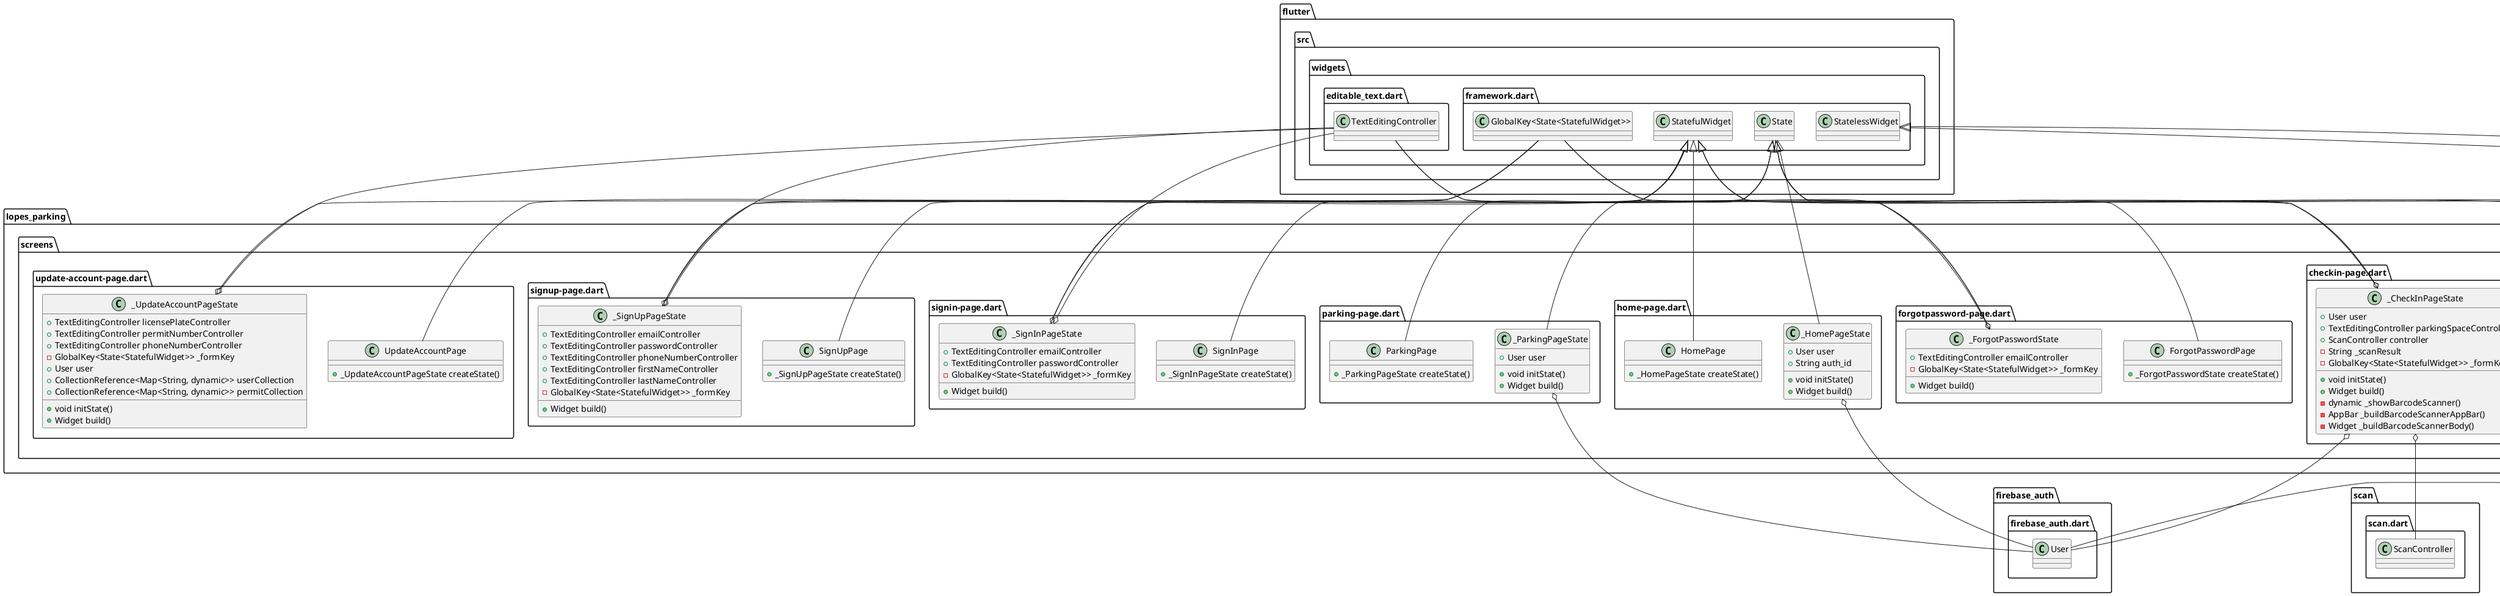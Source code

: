@startuml
set namespaceSeparator ::

class "lopes_parking::main.dart::MyApp" {
  +Widget build()
}

"flutter::src::widgets::framework.dart::StatelessWidget" <|-- "lopes_parking::main.dart::MyApp"

class "lopes_parking::main.dart::AuthenticationWrapper" {
  +Widget build()
}

"flutter::src::widgets::framework.dart::StatelessWidget" <|-- "lopes_parking::main.dart::AuthenticationWrapper"
class "lopes_parking::screens::account-page.dart::AccountPage" {
  +_AccountPageState createState()
}

"flutter::src::widgets::framework.dart::StatefulWidget" <|-- "lopes_parking::screens::account-page.dart::AccountPage"

class "lopes_parking::screens::account-page.dart::_AccountPageState" {
  +User user
  +void initState()
  +Widget build()
}

"lopes_parking::screens::account-page.dart::_AccountPageState" o-- "firebase_auth::firebase_auth.dart::User"
"flutter::src::widgets::framework.dart::State" <|-- "lopes_parking::screens::account-page.dart::_AccountPageState"

class "lopes_parking::screens::checkin-page.dart::CheckInPage" {
  +_CheckInPageState createState()
}

"flutter::src::widgets::framework.dart::StatefulWidget" <|-- "lopes_parking::screens::checkin-page.dart::CheckInPage"

class "lopes_parking::screens::checkin-page.dart::_CheckInPageState" {
  +User user
  +TextEditingController parkingSpaceController
  +ScanController controller
  -String _scanResult
  -GlobalKey<State<StatefulWidget>> _formKey
  +void initState()
  +Widget build()
  -dynamic _showBarcodeScanner()
  -AppBar _buildBarcodeScannerAppBar()
  -Widget _buildBarcodeScannerBody()
}

"lopes_parking::screens::checkin-page.dart::_CheckInPageState" o-- "firebase_auth::firebase_auth.dart::User"
"lopes_parking::screens::checkin-page.dart::_CheckInPageState" o-- "flutter::src::widgets::editable_text.dart::TextEditingController"
"lopes_parking::screens::checkin-page.dart::_CheckInPageState" o-- "scan::scan.dart::ScanController"
"lopes_parking::screens::checkin-page.dart::_CheckInPageState" o-- "flutter::src::widgets::framework.dart::GlobalKey<State<StatefulWidget>>"
"flutter::src::widgets::framework.dart::State" <|-- "lopes_parking::screens::checkin-page.dart::_CheckInPageState"

class "lopes_parking::screens::forgotpassword-page.dart::ForgotPasswordPage" {
  +_ForgotPasswordState createState()
}

"flutter::src::widgets::framework.dart::StatefulWidget" <|-- "lopes_parking::screens::forgotpassword-page.dart::ForgotPasswordPage"

class "lopes_parking::screens::forgotpassword-page.dart::_ForgotPasswordState" {
  +TextEditingController emailController
  -GlobalKey<State<StatefulWidget>> _formKey
  +Widget build()
}

"lopes_parking::screens::forgotpassword-page.dart::_ForgotPasswordState" o-- "flutter::src::widgets::editable_text.dart::TextEditingController"
"lopes_parking::screens::forgotpassword-page.dart::_ForgotPasswordState" o-- "flutter::src::widgets::framework.dart::GlobalKey<State<StatefulWidget>>"
"flutter::src::widgets::framework.dart::State" <|-- "lopes_parking::screens::forgotpassword-page.dart::_ForgotPasswordState"

class "lopes_parking::screens::home-page.dart::HomePage" {
  +_HomePageState createState()
}

"flutter::src::widgets::framework.dart::StatefulWidget" <|-- "lopes_parking::screens::home-page.dart::HomePage"

class "lopes_parking::screens::home-page.dart::_HomePageState" {
  +User user
  +String auth_id
  +void initState()
  +Widget build()
}

"lopes_parking::screens::home-page.dart::_HomePageState" o-- "firebase_auth::firebase_auth.dart::User"
"flutter::src::widgets::framework.dart::State" <|-- "lopes_parking::screens::home-page.dart::_HomePageState"

class "lopes_parking::screens::parking-page.dart::ParkingPage" {
  +_ParkingPageState createState()
}

"flutter::src::widgets::framework.dart::StatefulWidget" <|-- "lopes_parking::screens::parking-page.dart::ParkingPage"

class "lopes_parking::screens::parking-page.dart::_ParkingPageState" {
  +User user
  +void initState()
  +Widget build()
}

"lopes_parking::screens::parking-page.dart::_ParkingPageState" o-- "firebase_auth::firebase_auth.dart::User"
"flutter::src::widgets::framework.dart::State" <|-- "lopes_parking::screens::parking-page.dart::_ParkingPageState"

class "lopes_parking::screens::signin-page.dart::SignInPage" {
  +_SignInPageState createState()
}

"flutter::src::widgets::framework.dart::StatefulWidget" <|-- "lopes_parking::screens::signin-page.dart::SignInPage"

class "lopes_parking::screens::signin-page.dart::_SignInPageState" {
  +TextEditingController emailController
  +TextEditingController passwordController
  -GlobalKey<State<StatefulWidget>> _formKey
  +Widget build()
}

"lopes_parking::screens::signin-page.dart::_SignInPageState" o-- "flutter::src::widgets::editable_text.dart::TextEditingController"
"lopes_parking::screens::signin-page.dart::_SignInPageState" o-- "flutter::src::widgets::framework.dart::GlobalKey<State<StatefulWidget>>"
"flutter::src::widgets::framework.dart::State" <|-- "lopes_parking::screens::signin-page.dart::_SignInPageState"

class "lopes_parking::screens::signup-page.dart::SignUpPage" {
  +_SignUpPageState createState()
}

"flutter::src::widgets::framework.dart::StatefulWidget" <|-- "lopes_parking::screens::signup-page.dart::SignUpPage"

class "lopes_parking::screens::signup-page.dart::_SignUpPageState" {
  +TextEditingController emailController
  +TextEditingController passwordController
  +TextEditingController phoneNumberController
  +TextEditingController firstNameController
  +TextEditingController lastNameController
  -GlobalKey<State<StatefulWidget>> _formKey
  +Widget build()
}

"lopes_parking::screens::signup-page.dart::_SignUpPageState" o-- "flutter::src::widgets::editable_text.dart::TextEditingController"
"lopes_parking::screens::signup-page.dart::_SignUpPageState" o-- "flutter::src::widgets::framework.dart::GlobalKey<State<StatefulWidget>>"
"flutter::src::widgets::framework.dart::State" <|-- "lopes_parking::screens::signup-page.dart::_SignUpPageState"

class "lopes_parking::screens::update-account-page.dart::UpdateAccountPage" {
  +_UpdateAccountPageState createState()
}

"flutter::src::widgets::framework.dart::StatefulWidget" <|-- "lopes_parking::screens::update-account-page.dart::UpdateAccountPage"

class "lopes_parking::screens::update-account-page.dart::_UpdateAccountPageState" {
  +TextEditingController licensePlateController
  +TextEditingController permitNumberController
  +TextEditingController phoneNumberController
  -GlobalKey<State<StatefulWidget>> _formKey
  +User user
  +CollectionReference<Map<String, dynamic>> userCollection
  +CollectionReference<Map<String, dynamic>> permitCollection
  +void initState()
  +Widget build()
}

"lopes_parking::screens::update-account-page.dart::_UpdateAccountPageState" o-- "flutter::src::widgets::editable_text.dart::TextEditingController"
"lopes_parking::screens::update-account-page.dart::_UpdateAccountPageState" o-- "flutter::src::widgets::framework.dart::GlobalKey<State<StatefulWidget>>"
"lopes_parking::services::authentication-service.dart::AuthenticationService" o-- "cloud_firestore::cloud_firestore.dart::FirebaseFirestore"
"lopes_parking::services::authentication-service.dart::AuthenticationService" o-- "cloud_firestore::cloud_firestore.dart::CollectionReference<Map<String, dynamic>>"
"lopes_parking::services::authentication-service.dart::AuthenticationService" o-- "dart::async::Stream<User>"


@enduml

